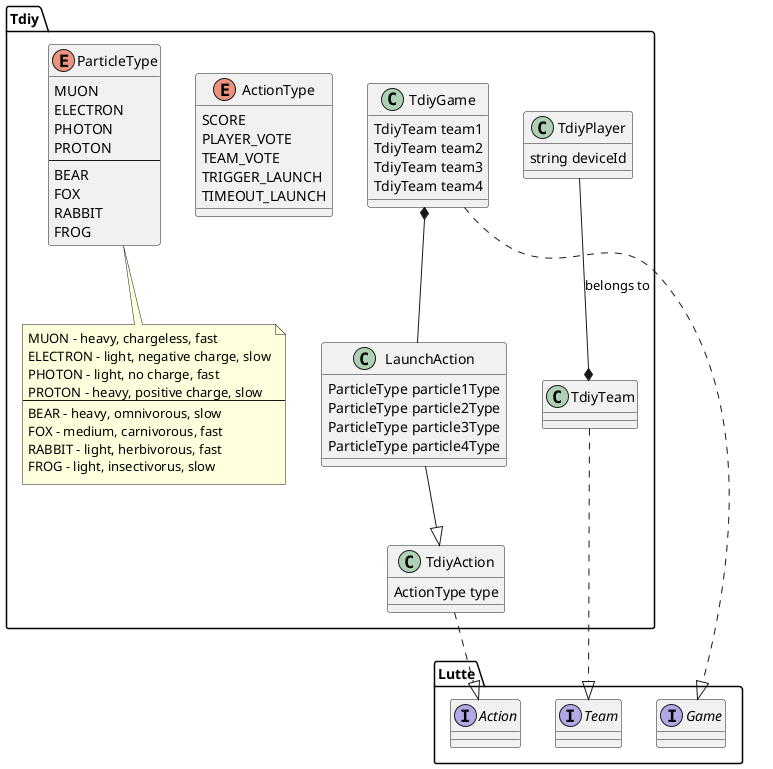@startuml

package Lutte {
    interface Team
    interface Action
    interface Game
}

package Tdiy {
    class TdiyGame {
        TdiyTeam team1
        TdiyTeam team2
        TdiyTeam team3
        TdiyTeam team4
    }

    TdiyGame ..|> Game 
    
    enum ParticleType {
        MUON
        ELECTRON
        PHOTON
        PROTON
        --
        BEAR
        FOX
        RABBIT
        FROG
    }

    note bottom of ParticleType
      MUON - heavy, chargeless, fast
      ELECTRON - light, negative charge, slow
      PHOTON - light, no charge, fast
      PROTON - heavy, positive charge, slow
      --
      BEAR - heavy, omnivorous, slow
      FOX - medium, carnivorous, fast
      RABBIT - light, herbivorous, fast
      FROG - light, insectivorus, slow
    end note

   class LaunchAction{
        ParticleType particle1Type
        ParticleType particle2Type
        ParticleType particle3Type
        ParticleType particle4Type
    }

    TdiyGame *-- LaunchAction
    LaunchAction --|> TdiyAction

    enum ActionType {
        SCORE 
        PLAYER_VOTE
        TEAM_VOTE
        TRIGGER_LAUNCH 
        TIMEOUT_LAUNCH 
    }

    class TdiyAction {
        ActionType type
    }

    TdiyAction ..|> Action

    class TdiyTeam
    TdiyTeam ..|> Team

    class TdiyPlayer{
        string deviceId
    }

    TdiyPlayer --* TdiyTeam : belongs to


}
@enduml